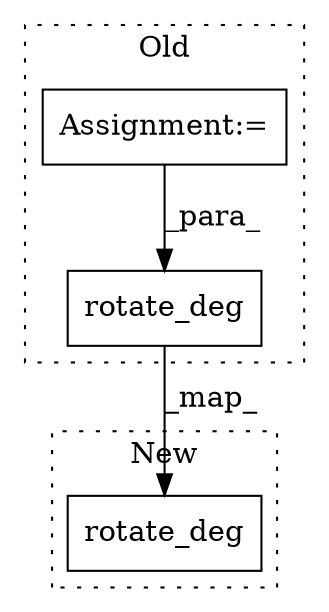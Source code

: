digraph G {
subgraph cluster0 {
1 [label="rotate_deg" a="32" s="18014,18031" l="11,1" shape="box"];
3 [label="Assignment:=" a="7" s="17940" l="1" shape="box"];
label = "Old";
style="dotted";
}
subgraph cluster1 {
2 [label="rotate_deg" a="32" s="15903,15968" l="11,1" shape="box"];
label = "New";
style="dotted";
}
1 -> 2 [label="_map_"];
3 -> 1 [label="_para_"];
}